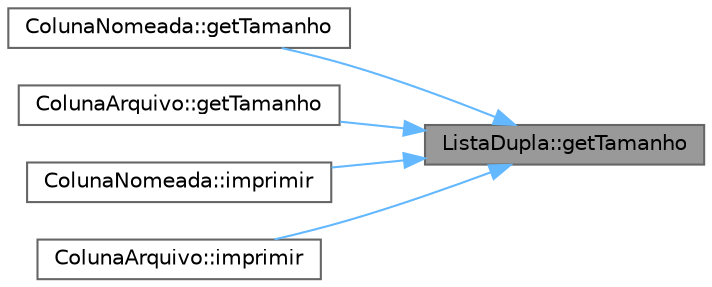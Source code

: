 digraph "ListaDupla::getTamanho"
{
 // INTERACTIVE_SVG=YES
 // LATEX_PDF_SIZE
  bgcolor="transparent";
  edge [fontname=Helvetica,fontsize=10,labelfontname=Helvetica,labelfontsize=10];
  node [fontname=Helvetica,fontsize=10,shape=box,height=0.2,width=0.4];
  rankdir="RL";
  Node1 [id="Node000001",label="ListaDupla::getTamanho",height=0.2,width=0.4,color="gray40", fillcolor="grey60", style="filled", fontcolor="black",tooltip="Obtém o tamanho da lista."];
  Node1 -> Node2 [id="edge1_Node000001_Node000002",dir="back",color="steelblue1",style="solid",tooltip=" "];
  Node2 [id="Node000002",label="ColunaNomeada::getTamanho",height=0.2,width=0.4,color="grey40", fillcolor="white", style="filled",URL="$de/d1c/class_coluna_nomeada.html#af0ed75048904b4399b9955873f1ba7ba",tooltip="Obtém o tamanho da coluna, ou seja, a quantidade de tarefas nela contidas."];
  Node1 -> Node3 [id="edge2_Node000001_Node000003",dir="back",color="steelblue1",style="solid",tooltip=" "];
  Node3 [id="Node000003",label="ColunaArquivo::getTamanho",height=0.2,width=0.4,color="grey40", fillcolor="white", style="filled",URL="$d0/d4e/class_coluna_arquivo.html#a07705485463aba703ff87ea7d82691c5",tooltip="Obtém o tamanho da coluna, ou seja, a quantidade de tarefas nela contidas."];
  Node1 -> Node4 [id="edge3_Node000001_Node000004",dir="back",color="steelblue1",style="solid",tooltip=" "];
  Node4 [id="Node000004",label="ColunaNomeada::imprimir",height=0.2,width=0.4,color="grey40", fillcolor="white", style="filled",URL="$de/d1c/class_coluna_nomeada.html#ad0566fe1cc3fef87feeff8e76b74dffd",tooltip="Imprime as informações da coluna."];
  Node1 -> Node5 [id="edge4_Node000001_Node000005",dir="back",color="steelblue1",style="solid",tooltip=" "];
  Node5 [id="Node000005",label="ColunaArquivo::imprimir",height=0.2,width=0.4,color="grey40", fillcolor="white", style="filled",URL="$d0/d4e/class_coluna_arquivo.html#af89c858cfeb225706983f3e91090792f",tooltip="Imprime as informações da coluna."];
}

